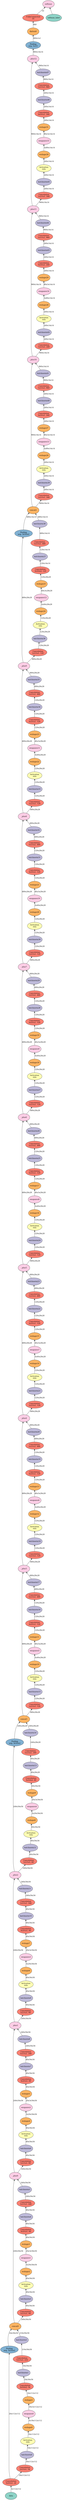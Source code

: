 digraph plot {
	data [label=data fillcolor="#8dd3c7" fixedsize="fasl==false" height=0.8034 shape=oval style=filled width=1.3]
	convolution0 [label="Convolution\n3x3/1x1, 24" fillcolor="#fb8072" fixedsize="fasl==false" height=0.8034 shape=oval style=filled width=1.3]
	pooling0 [label="Pooling\navg, 3x3/2x2" fillcolor="#80b1d3" fixedsize="fasl==false" height=0.8034 shape=oval style=filled width=1.3]
	convolution1 [label="Convolution\n1x1/1x1, 54" fillcolor="#fb8072" fixedsize="fasl==false" height=0.8034 shape=oval style=filled width=1.3]
	batchnorm0 [label=batchnorm0 fillcolor="#bebada" fixedsize="fasl==false" height=0.8034 shape=oval style=filled width=1.3]
	activation0 [label="Activation\nrelu" fillcolor="#ffffb3" fixedsize="fasl==false" height=0.8034 shape=oval style=filled width=1.3]
	reshape0 [label=reshape0 fillcolor="#fdb462" fixedsize="fasl==false" height=0.8034 shape=oval style=filled width=1.3]
	swapaxes0 [label=swapaxes0 fillcolor="#fccde5" fixedsize="fasl==false" height=0.8034 shape=oval style=filled width=1.3]
	reshape1 [label=reshape1 fillcolor="#fdb462" fixedsize="fasl==false" height=0.8034 shape=oval style=filled width=1.3]
	convolution2 [label="Convolution\n3x3/2x2, 54" fillcolor="#fb8072" fixedsize="fasl==false" height=0.8034 shape=oval style=filled width=1.3]
	batchnorm1 [label=batchnorm1 fillcolor="#bebada" fixedsize="fasl==false" height=0.8034 shape=oval style=filled width=1.3]
	convolution3 [label="Convolution\n1x1/1x1, 216" fillcolor="#fb8072" fixedsize="fasl==false" height=0.8034 shape=oval style=filled width=1.3]
	batchnorm2 [label=batchnorm2 fillcolor="#bebada" fixedsize="fasl==false" height=0.8034 shape=oval style=filled width=1.3]
	concat0 [label=concat0 fillcolor="#fdb462" fixedsize="fasl==false" height=0.8034 shape=oval style=filled width=1.3]
	convolution4 [label="Convolution\n1x1/1x1, 60" fillcolor="#fb8072" fixedsize="fasl==false" height=0.8034 shape=oval style=filled width=1.3]
	batchnorm3 [label=batchnorm3 fillcolor="#bebada" fixedsize="fasl==false" height=0.8034 shape=oval style=filled width=1.3]
	activation1 [label="Activation\nrelu" fillcolor="#ffffb3" fixedsize="fasl==false" height=0.8034 shape=oval style=filled width=1.3]
	reshape2 [label=reshape2 fillcolor="#fdb462" fixedsize="fasl==false" height=0.8034 shape=oval style=filled width=1.3]
	swapaxes1 [label=swapaxes1 fillcolor="#fccde5" fixedsize="fasl==false" height=0.8034 shape=oval style=filled width=1.3]
	reshape3 [label=reshape3 fillcolor="#fdb462" fixedsize="fasl==false" height=0.8034 shape=oval style=filled width=1.3]
	convolution5 [label="Convolution\n3x3/1x1, 60" fillcolor="#fb8072" fixedsize="fasl==false" height=0.8034 shape=oval style=filled width=1.3]
	batchnorm4 [label=batchnorm4 fillcolor="#bebada" fixedsize="fasl==false" height=0.8034 shape=oval style=filled width=1.3]
	convolution6 [label="Convolution\n1x1/1x1, 240" fillcolor="#fb8072" fixedsize="fasl==false" height=0.8034 shape=oval style=filled width=1.3]
	batchnorm5 [label=batchnorm5 fillcolor="#bebada" fixedsize="fasl==false" height=0.8034 shape=oval style=filled width=1.3]
	_plus0 [label=_plus0 fillcolor="#fccde5" fixedsize="fasl==false" height=0.8034 shape=oval style=filled width=1.3]
	convolution7 [label="Convolution\n1x1/1x1, 60" fillcolor="#fb8072" fixedsize="fasl==false" height=0.8034 shape=oval style=filled width=1.3]
	batchnorm6 [label=batchnorm6 fillcolor="#bebada" fixedsize="fasl==false" height=0.8034 shape=oval style=filled width=1.3]
	activation2 [label="Activation\nrelu" fillcolor="#ffffb3" fixedsize="fasl==false" height=0.8034 shape=oval style=filled width=1.3]
	reshape4 [label=reshape4 fillcolor="#fdb462" fixedsize="fasl==false" height=0.8034 shape=oval style=filled width=1.3]
	swapaxes2 [label=swapaxes2 fillcolor="#fccde5" fixedsize="fasl==false" height=0.8034 shape=oval style=filled width=1.3]
	reshape5 [label=reshape5 fillcolor="#fdb462" fixedsize="fasl==false" height=0.8034 shape=oval style=filled width=1.3]
	convolution8 [label="Convolution\n3x3/1x1, 60" fillcolor="#fb8072" fixedsize="fasl==false" height=0.8034 shape=oval style=filled width=1.3]
	batchnorm7 [label=batchnorm7 fillcolor="#bebada" fixedsize="fasl==false" height=0.8034 shape=oval style=filled width=1.3]
	convolution9 [label="Convolution\n1x1/1x1, 240" fillcolor="#fb8072" fixedsize="fasl==false" height=0.8034 shape=oval style=filled width=1.3]
	batchnorm8 [label=batchnorm8 fillcolor="#bebada" fixedsize="fasl==false" height=0.8034 shape=oval style=filled width=1.3]
	_plus1 [label=_plus1 fillcolor="#fccde5" fixedsize="fasl==false" height=0.8034 shape=oval style=filled width=1.3]
	convolution10 [label="Convolution\n1x1/1x1, 60" fillcolor="#fb8072" fixedsize="fasl==false" height=0.8034 shape=oval style=filled width=1.3]
	batchnorm9 [label=batchnorm9 fillcolor="#bebada" fixedsize="fasl==false" height=0.8034 shape=oval style=filled width=1.3]
	activation3 [label="Activation\nrelu" fillcolor="#ffffb3" fixedsize="fasl==false" height=0.8034 shape=oval style=filled width=1.3]
	reshape6 [label=reshape6 fillcolor="#fdb462" fixedsize="fasl==false" height=0.8034 shape=oval style=filled width=1.3]
	swapaxes3 [label=swapaxes3 fillcolor="#fccde5" fixedsize="fasl==false" height=0.8034 shape=oval style=filled width=1.3]
	reshape7 [label=reshape7 fillcolor="#fdb462" fixedsize="fasl==false" height=0.8034 shape=oval style=filled width=1.3]
	convolution11 [label="Convolution\n3x3/1x1, 60" fillcolor="#fb8072" fixedsize="fasl==false" height=0.8034 shape=oval style=filled width=1.3]
	batchnorm10 [label=batchnorm10 fillcolor="#bebada" fixedsize="fasl==false" height=0.8034 shape=oval style=filled width=1.3]
	convolution12 [label="Convolution\n1x1/1x1, 240" fillcolor="#fb8072" fixedsize="fasl==false" height=0.8034 shape=oval style=filled width=1.3]
	batchnorm11 [label=batchnorm11 fillcolor="#bebada" fixedsize="fasl==false" height=0.8034 shape=oval style=filled width=1.3]
	_plus2 [label=_plus2 fillcolor="#fccde5" fixedsize="fasl==false" height=0.8034 shape=oval style=filled width=1.3]
	pooling1 [label="Pooling\navg, 3x3/2x2" fillcolor="#80b1d3" fixedsize="fasl==false" height=0.8034 shape=oval style=filled width=1.3]
	convolution13 [label="Convolution\n1x1/1x1, 60" fillcolor="#fb8072" fixedsize="fasl==false" height=0.8034 shape=oval style=filled width=1.3]
	batchnorm12 [label=batchnorm12 fillcolor="#bebada" fixedsize="fasl==false" height=0.8034 shape=oval style=filled width=1.3]
	activation4 [label="Activation\nrelu" fillcolor="#ffffb3" fixedsize="fasl==false" height=0.8034 shape=oval style=filled width=1.3]
	reshape8 [label=reshape8 fillcolor="#fdb462" fixedsize="fasl==false" height=0.8034 shape=oval style=filled width=1.3]
	swapaxes4 [label=swapaxes4 fillcolor="#fccde5" fixedsize="fasl==false" height=0.8034 shape=oval style=filled width=1.3]
	reshape9 [label=reshape9 fillcolor="#fdb462" fixedsize="fasl==false" height=0.8034 shape=oval style=filled width=1.3]
	convolution14 [label="Convolution\n3x3/2x2, 60" fillcolor="#fb8072" fixedsize="fasl==false" height=0.8034 shape=oval style=filled width=1.3]
	batchnorm13 [label=batchnorm13 fillcolor="#bebada" fixedsize="fasl==false" height=0.8034 shape=oval style=filled width=1.3]
	convolution15 [label="Convolution\n1x1/1x1, 240" fillcolor="#fb8072" fixedsize="fasl==false" height=0.8034 shape=oval style=filled width=1.3]
	batchnorm14 [label=batchnorm14 fillcolor="#bebada" fixedsize="fasl==false" height=0.8034 shape=oval style=filled width=1.3]
	concat1 [label=concat1 fillcolor="#fdb462" fixedsize="fasl==false" height=0.8034 shape=oval style=filled width=1.3]
	convolution16 [label="Convolution\n1x1/1x1, 120" fillcolor="#fb8072" fixedsize="fasl==false" height=0.8034 shape=oval style=filled width=1.3]
	batchnorm15 [label=batchnorm15 fillcolor="#bebada" fixedsize="fasl==false" height=0.8034 shape=oval style=filled width=1.3]
	activation5 [label="Activation\nrelu" fillcolor="#ffffb3" fixedsize="fasl==false" height=0.8034 shape=oval style=filled width=1.3]
	reshape10 [label=reshape10 fillcolor="#fdb462" fixedsize="fasl==false" height=0.8034 shape=oval style=filled width=1.3]
	swapaxes5 [label=swapaxes5 fillcolor="#fccde5" fixedsize="fasl==false" height=0.8034 shape=oval style=filled width=1.3]
	reshape11 [label=reshape11 fillcolor="#fdb462" fixedsize="fasl==false" height=0.8034 shape=oval style=filled width=1.3]
	convolution17 [label="Convolution\n3x3/1x1, 120" fillcolor="#fb8072" fixedsize="fasl==false" height=0.8034 shape=oval style=filled width=1.3]
	batchnorm16 [label=batchnorm16 fillcolor="#bebada" fixedsize="fasl==false" height=0.8034 shape=oval style=filled width=1.3]
	convolution18 [label="Convolution\n1x1/1x1, 480" fillcolor="#fb8072" fixedsize="fasl==false" height=0.8034 shape=oval style=filled width=1.3]
	batchnorm17 [label=batchnorm17 fillcolor="#bebada" fixedsize="fasl==false" height=0.8034 shape=oval style=filled width=1.3]
	_plus3 [label=_plus3 fillcolor="#fccde5" fixedsize="fasl==false" height=0.8034 shape=oval style=filled width=1.3]
	convolution19 [label="Convolution\n1x1/1x1, 120" fillcolor="#fb8072" fixedsize="fasl==false" height=0.8034 shape=oval style=filled width=1.3]
	batchnorm18 [label=batchnorm18 fillcolor="#bebada" fixedsize="fasl==false" height=0.8034 shape=oval style=filled width=1.3]
	activation6 [label="Activation\nrelu" fillcolor="#ffffb3" fixedsize="fasl==false" height=0.8034 shape=oval style=filled width=1.3]
	reshape12 [label=reshape12 fillcolor="#fdb462" fixedsize="fasl==false" height=0.8034 shape=oval style=filled width=1.3]
	swapaxes6 [label=swapaxes6 fillcolor="#fccde5" fixedsize="fasl==false" height=0.8034 shape=oval style=filled width=1.3]
	reshape13 [label=reshape13 fillcolor="#fdb462" fixedsize="fasl==false" height=0.8034 shape=oval style=filled width=1.3]
	convolution20 [label="Convolution\n3x3/1x1, 120" fillcolor="#fb8072" fixedsize="fasl==false" height=0.8034 shape=oval style=filled width=1.3]
	batchnorm19 [label=batchnorm19 fillcolor="#bebada" fixedsize="fasl==false" height=0.8034 shape=oval style=filled width=1.3]
	convolution21 [label="Convolution\n1x1/1x1, 480" fillcolor="#fb8072" fixedsize="fasl==false" height=0.8034 shape=oval style=filled width=1.3]
	batchnorm20 [label=batchnorm20 fillcolor="#bebada" fixedsize="fasl==false" height=0.8034 shape=oval style=filled width=1.3]
	_plus4 [label=_plus4 fillcolor="#fccde5" fixedsize="fasl==false" height=0.8034 shape=oval style=filled width=1.3]
	convolution22 [label="Convolution\n1x1/1x1, 120" fillcolor="#fb8072" fixedsize="fasl==false" height=0.8034 shape=oval style=filled width=1.3]
	batchnorm21 [label=batchnorm21 fillcolor="#bebada" fixedsize="fasl==false" height=0.8034 shape=oval style=filled width=1.3]
	activation7 [label="Activation\nrelu" fillcolor="#ffffb3" fixedsize="fasl==false" height=0.8034 shape=oval style=filled width=1.3]
	reshape14 [label=reshape14 fillcolor="#fdb462" fixedsize="fasl==false" height=0.8034 shape=oval style=filled width=1.3]
	swapaxes7 [label=swapaxes7 fillcolor="#fccde5" fixedsize="fasl==false" height=0.8034 shape=oval style=filled width=1.3]
	reshape15 [label=reshape15 fillcolor="#fdb462" fixedsize="fasl==false" height=0.8034 shape=oval style=filled width=1.3]
	convolution23 [label="Convolution\n3x3/1x1, 120" fillcolor="#fb8072" fixedsize="fasl==false" height=0.8034 shape=oval style=filled width=1.3]
	batchnorm22 [label=batchnorm22 fillcolor="#bebada" fixedsize="fasl==false" height=0.8034 shape=oval style=filled width=1.3]
	convolution24 [label="Convolution\n1x1/1x1, 480" fillcolor="#fb8072" fixedsize="fasl==false" height=0.8034 shape=oval style=filled width=1.3]
	batchnorm23 [label=batchnorm23 fillcolor="#bebada" fixedsize="fasl==false" height=0.8034 shape=oval style=filled width=1.3]
	_plus5 [label=_plus5 fillcolor="#fccde5" fixedsize="fasl==false" height=0.8034 shape=oval style=filled width=1.3]
	convolution25 [label="Convolution\n1x1/1x1, 120" fillcolor="#fb8072" fixedsize="fasl==false" height=0.8034 shape=oval style=filled width=1.3]
	batchnorm24 [label=batchnorm24 fillcolor="#bebada" fixedsize="fasl==false" height=0.8034 shape=oval style=filled width=1.3]
	activation8 [label="Activation\nrelu" fillcolor="#ffffb3" fixedsize="fasl==false" height=0.8034 shape=oval style=filled width=1.3]
	reshape16 [label=reshape16 fillcolor="#fdb462" fixedsize="fasl==false" height=0.8034 shape=oval style=filled width=1.3]
	swapaxes8 [label=swapaxes8 fillcolor="#fccde5" fixedsize="fasl==false" height=0.8034 shape=oval style=filled width=1.3]
	reshape17 [label=reshape17 fillcolor="#fdb462" fixedsize="fasl==false" height=0.8034 shape=oval style=filled width=1.3]
	convolution26 [label="Convolution\n3x3/1x1, 120" fillcolor="#fb8072" fixedsize="fasl==false" height=0.8034 shape=oval style=filled width=1.3]
	batchnorm25 [label=batchnorm25 fillcolor="#bebada" fixedsize="fasl==false" height=0.8034 shape=oval style=filled width=1.3]
	convolution27 [label="Convolution\n1x1/1x1, 480" fillcolor="#fb8072" fixedsize="fasl==false" height=0.8034 shape=oval style=filled width=1.3]
	batchnorm26 [label=batchnorm26 fillcolor="#bebada" fixedsize="fasl==false" height=0.8034 shape=oval style=filled width=1.3]
	_plus6 [label=_plus6 fillcolor="#fccde5" fixedsize="fasl==false" height=0.8034 shape=oval style=filled width=1.3]
	convolution28 [label="Convolution\n1x1/1x1, 120" fillcolor="#fb8072" fixedsize="fasl==false" height=0.8034 shape=oval style=filled width=1.3]
	batchnorm27 [label=batchnorm27 fillcolor="#bebada" fixedsize="fasl==false" height=0.8034 shape=oval style=filled width=1.3]
	activation9 [label="Activation\nrelu" fillcolor="#ffffb3" fixedsize="fasl==false" height=0.8034 shape=oval style=filled width=1.3]
	reshape18 [label=reshape18 fillcolor="#fdb462" fixedsize="fasl==false" height=0.8034 shape=oval style=filled width=1.3]
	swapaxes9 [label=swapaxes9 fillcolor="#fccde5" fixedsize="fasl==false" height=0.8034 shape=oval style=filled width=1.3]
	reshape19 [label=reshape19 fillcolor="#fdb462" fixedsize="fasl==false" height=0.8034 shape=oval style=filled width=1.3]
	convolution29 [label="Convolution\n3x3/1x1, 120" fillcolor="#fb8072" fixedsize="fasl==false" height=0.8034 shape=oval style=filled width=1.3]
	batchnorm28 [label=batchnorm28 fillcolor="#bebada" fixedsize="fasl==false" height=0.8034 shape=oval style=filled width=1.3]
	convolution30 [label="Convolution\n1x1/1x1, 480" fillcolor="#fb8072" fixedsize="fasl==false" height=0.8034 shape=oval style=filled width=1.3]
	batchnorm29 [label=batchnorm29 fillcolor="#bebada" fixedsize="fasl==false" height=0.8034 shape=oval style=filled width=1.3]
	_plus7 [label=_plus7 fillcolor="#fccde5" fixedsize="fasl==false" height=0.8034 shape=oval style=filled width=1.3]
	convolution31 [label="Convolution\n1x1/1x1, 120" fillcolor="#fb8072" fixedsize="fasl==false" height=0.8034 shape=oval style=filled width=1.3]
	batchnorm30 [label=batchnorm30 fillcolor="#bebada" fixedsize="fasl==false" height=0.8034 shape=oval style=filled width=1.3]
	activation10 [label="Activation\nrelu" fillcolor="#ffffb3" fixedsize="fasl==false" height=0.8034 shape=oval style=filled width=1.3]
	reshape20 [label=reshape20 fillcolor="#fdb462" fixedsize="fasl==false" height=0.8034 shape=oval style=filled width=1.3]
	swapaxes10 [label=swapaxes10 fillcolor="#fccde5" fixedsize="fasl==false" height=0.8034 shape=oval style=filled width=1.3]
	reshape21 [label=reshape21 fillcolor="#fdb462" fixedsize="fasl==false" height=0.8034 shape=oval style=filled width=1.3]
	convolution32 [label="Convolution\n3x3/1x1, 120" fillcolor="#fb8072" fixedsize="fasl==false" height=0.8034 shape=oval style=filled width=1.3]
	batchnorm31 [label=batchnorm31 fillcolor="#bebada" fixedsize="fasl==false" height=0.8034 shape=oval style=filled width=1.3]
	convolution33 [label="Convolution\n1x1/1x1, 480" fillcolor="#fb8072" fixedsize="fasl==false" height=0.8034 shape=oval style=filled width=1.3]
	batchnorm32 [label=batchnorm32 fillcolor="#bebada" fixedsize="fasl==false" height=0.8034 shape=oval style=filled width=1.3]
	_plus8 [label=_plus8 fillcolor="#fccde5" fixedsize="fasl==false" height=0.8034 shape=oval style=filled width=1.3]
	convolution34 [label="Convolution\n1x1/1x1, 120" fillcolor="#fb8072" fixedsize="fasl==false" height=0.8034 shape=oval style=filled width=1.3]
	batchnorm33 [label=batchnorm33 fillcolor="#bebada" fixedsize="fasl==false" height=0.8034 shape=oval style=filled width=1.3]
	activation11 [label="Activation\nrelu" fillcolor="#ffffb3" fixedsize="fasl==false" height=0.8034 shape=oval style=filled width=1.3]
	reshape22 [label=reshape22 fillcolor="#fdb462" fixedsize="fasl==false" height=0.8034 shape=oval style=filled width=1.3]
	swapaxes11 [label=swapaxes11 fillcolor="#fccde5" fixedsize="fasl==false" height=0.8034 shape=oval style=filled width=1.3]
	reshape23 [label=reshape23 fillcolor="#fdb462" fixedsize="fasl==false" height=0.8034 shape=oval style=filled width=1.3]
	convolution35 [label="Convolution\n3x3/1x1, 120" fillcolor="#fb8072" fixedsize="fasl==false" height=0.8034 shape=oval style=filled width=1.3]
	batchnorm34 [label=batchnorm34 fillcolor="#bebada" fixedsize="fasl==false" height=0.8034 shape=oval style=filled width=1.3]
	convolution36 [label="Convolution\n1x1/1x1, 480" fillcolor="#fb8072" fixedsize="fasl==false" height=0.8034 shape=oval style=filled width=1.3]
	batchnorm35 [label=batchnorm35 fillcolor="#bebada" fixedsize="fasl==false" height=0.8034 shape=oval style=filled width=1.3]
	_plus9 [label=_plus9 fillcolor="#fccde5" fixedsize="fasl==false" height=0.8034 shape=oval style=filled width=1.3]
	pooling2 [label="Pooling\navg, 3x3/2x2" fillcolor="#80b1d3" fixedsize="fasl==false" height=0.8034 shape=oval style=filled width=1.3]
	convolution37 [label="Convolution\n1x1/1x1, 120" fillcolor="#fb8072" fixedsize="fasl==false" height=0.8034 shape=oval style=filled width=1.3]
	batchnorm36 [label=batchnorm36 fillcolor="#bebada" fixedsize="fasl==false" height=0.8034 shape=oval style=filled width=1.3]
	activation12 [label="Activation\nrelu" fillcolor="#ffffb3" fixedsize="fasl==false" height=0.8034 shape=oval style=filled width=1.3]
	reshape24 [label=reshape24 fillcolor="#fdb462" fixedsize="fasl==false" height=0.8034 shape=oval style=filled width=1.3]
	swapaxes12 [label=swapaxes12 fillcolor="#fccde5" fixedsize="fasl==false" height=0.8034 shape=oval style=filled width=1.3]
	reshape25 [label=reshape25 fillcolor="#fdb462" fixedsize="fasl==false" height=0.8034 shape=oval style=filled width=1.3]
	convolution38 [label="Convolution\n3x3/2x2, 120" fillcolor="#fb8072" fixedsize="fasl==false" height=0.8034 shape=oval style=filled width=1.3]
	batchnorm37 [label=batchnorm37 fillcolor="#bebada" fixedsize="fasl==false" height=0.8034 shape=oval style=filled width=1.3]
	convolution39 [label="Convolution\n1x1/1x1, 480" fillcolor="#fb8072" fixedsize="fasl==false" height=0.8034 shape=oval style=filled width=1.3]
	batchnorm38 [label=batchnorm38 fillcolor="#bebada" fixedsize="fasl==false" height=0.8034 shape=oval style=filled width=1.3]
	concat2 [label=concat2 fillcolor="#fdb462" fixedsize="fasl==false" height=0.8034 shape=oval style=filled width=1.3]
	convolution40 [label="Convolution\n1x1/1x1, 240" fillcolor="#fb8072" fixedsize="fasl==false" height=0.8034 shape=oval style=filled width=1.3]
	batchnorm39 [label=batchnorm39 fillcolor="#bebada" fixedsize="fasl==false" height=0.8034 shape=oval style=filled width=1.3]
	activation13 [label="Activation\nrelu" fillcolor="#ffffb3" fixedsize="fasl==false" height=0.8034 shape=oval style=filled width=1.3]
	reshape26 [label=reshape26 fillcolor="#fdb462" fixedsize="fasl==false" height=0.8034 shape=oval style=filled width=1.3]
	swapaxes13 [label=swapaxes13 fillcolor="#fccde5" fixedsize="fasl==false" height=0.8034 shape=oval style=filled width=1.3]
	reshape27 [label=reshape27 fillcolor="#fdb462" fixedsize="fasl==false" height=0.8034 shape=oval style=filled width=1.3]
	convolution41 [label="Convolution\n3x3/1x1, 240" fillcolor="#fb8072" fixedsize="fasl==false" height=0.8034 shape=oval style=filled width=1.3]
	batchnorm40 [label=batchnorm40 fillcolor="#bebada" fixedsize="fasl==false" height=0.8034 shape=oval style=filled width=1.3]
	convolution42 [label="Convolution\n1x1/1x1, 960" fillcolor="#fb8072" fixedsize="fasl==false" height=0.8034 shape=oval style=filled width=1.3]
	batchnorm41 [label=batchnorm41 fillcolor="#bebada" fixedsize="fasl==false" height=0.8034 shape=oval style=filled width=1.3]
	_plus10 [label=_plus10 fillcolor="#fccde5" fixedsize="fasl==false" height=0.8034 shape=oval style=filled width=1.3]
	convolution43 [label="Convolution\n1x1/1x1, 240" fillcolor="#fb8072" fixedsize="fasl==false" height=0.8034 shape=oval style=filled width=1.3]
	batchnorm42 [label=batchnorm42 fillcolor="#bebada" fixedsize="fasl==false" height=0.8034 shape=oval style=filled width=1.3]
	activation14 [label="Activation\nrelu" fillcolor="#ffffb3" fixedsize="fasl==false" height=0.8034 shape=oval style=filled width=1.3]
	reshape28 [label=reshape28 fillcolor="#fdb462" fixedsize="fasl==false" height=0.8034 shape=oval style=filled width=1.3]
	swapaxes14 [label=swapaxes14 fillcolor="#fccde5" fixedsize="fasl==false" height=0.8034 shape=oval style=filled width=1.3]
	reshape29 [label=reshape29 fillcolor="#fdb462" fixedsize="fasl==false" height=0.8034 shape=oval style=filled width=1.3]
	convolution44 [label="Convolution\n3x3/1x1, 240" fillcolor="#fb8072" fixedsize="fasl==false" height=0.8034 shape=oval style=filled width=1.3]
	batchnorm43 [label=batchnorm43 fillcolor="#bebada" fixedsize="fasl==false" height=0.8034 shape=oval style=filled width=1.3]
	convolution45 [label="Convolution\n1x1/1x1, 960" fillcolor="#fb8072" fixedsize="fasl==false" height=0.8034 shape=oval style=filled width=1.3]
	batchnorm44 [label=batchnorm44 fillcolor="#bebada" fixedsize="fasl==false" height=0.8034 shape=oval style=filled width=1.3]
	_plus11 [label=_plus11 fillcolor="#fccde5" fixedsize="fasl==false" height=0.8034 shape=oval style=filled width=1.3]
	convolution46 [label="Convolution\n1x1/1x1, 240" fillcolor="#fb8072" fixedsize="fasl==false" height=0.8034 shape=oval style=filled width=1.3]
	batchnorm45 [label=batchnorm45 fillcolor="#bebada" fixedsize="fasl==false" height=0.8034 shape=oval style=filled width=1.3]
	activation15 [label="Activation\nrelu" fillcolor="#ffffb3" fixedsize="fasl==false" height=0.8034 shape=oval style=filled width=1.3]
	reshape30 [label=reshape30 fillcolor="#fdb462" fixedsize="fasl==false" height=0.8034 shape=oval style=filled width=1.3]
	swapaxes15 [label=swapaxes15 fillcolor="#fccde5" fixedsize="fasl==false" height=0.8034 shape=oval style=filled width=1.3]
	reshape31 [label=reshape31 fillcolor="#fdb462" fixedsize="fasl==false" height=0.8034 shape=oval style=filled width=1.3]
	convolution47 [label="Convolution\n3x3/1x1, 240" fillcolor="#fb8072" fixedsize="fasl==false" height=0.8034 shape=oval style=filled width=1.3]
	batchnorm46 [label=batchnorm46 fillcolor="#bebada" fixedsize="fasl==false" height=0.8034 shape=oval style=filled width=1.3]
	convolution48 [label="Convolution\n1x1/1x1, 960" fillcolor="#fb8072" fixedsize="fasl==false" height=0.8034 shape=oval style=filled width=1.3]
	batchnorm47 [label=batchnorm47 fillcolor="#bebada" fixedsize="fasl==false" height=0.8034 shape=oval style=filled width=1.3]
	_plus12 [label=_plus12 fillcolor="#fccde5" fixedsize="fasl==false" height=0.8034 shape=oval style=filled width=1.3]
	pooling3 [label="Pooling\navg, 1x1/1" fillcolor="#80b1d3" fixedsize="fasl==false" height=0.8034 shape=oval style=filled width=1.3]
	flatten0 [label=flatten0 fillcolor="#fdb462" fixedsize="fasl==false" height=0.8034 shape=oval style=filled width=1.3]
	fullyconnected0 [label="FullyConnected\n10" fillcolor="#fb8072" fixedsize="fasl==false" height=0.8034 shape=oval style=filled width=1.3]
	softmax_label [label=softmax_label fillcolor="#8dd3c7" fixedsize="fasl==false" height=0.8034 shape=oval style=filled width=1.3]
	softmax [label=softmax fillcolor="#fccde5" fixedsize="fasl==false" height=0.8034 shape=oval style=filled width=1.3]
	convolution0 -> data [label="3x112x112" arrowtail=open dir=back]
	pooling0 -> convolution0 [label="24x112x112" arrowtail=open dir=back]
	convolution1 -> convolution0 [label="24x112x112" arrowtail=open dir=back]
	batchnorm0 -> convolution1 [label="54x112x112" arrowtail=open dir=back]
	activation0 -> batchnorm0 [label="54x112x112" arrowtail=open dir=back]
	reshape0 -> activation0 [label="54x112x112" arrowtail=open dir=back]
	swapaxes0 -> reshape0 [label="3x18x112x112" arrowtail=open dir=back]
	reshape1 -> swapaxes0 [label="18x3x112x112" arrowtail=open dir=back]
	convolution2 -> reshape1 [label="54x112x112" arrowtail=open dir=back]
	batchnorm1 -> convolution2 [label="54x56x56" arrowtail=open dir=back]
	convolution3 -> batchnorm1 [label="54x56x56" arrowtail=open dir=back]
	batchnorm2 -> convolution3 [label="216x56x56" arrowtail=open dir=back]
	concat0 -> pooling0 [label="24x56x56" arrowtail=open dir=back]
	concat0 -> batchnorm2 [label="216x56x56" arrowtail=open dir=back]
	convolution4 -> concat0 [label="240x56x56" arrowtail=open dir=back]
	batchnorm3 -> convolution4 [label="60x56x56" arrowtail=open dir=back]
	activation1 -> batchnorm3 [label="60x56x56" arrowtail=open dir=back]
	reshape2 -> activation1 [label="60x56x56" arrowtail=open dir=back]
	swapaxes1 -> reshape2 [label="3x20x56x56" arrowtail=open dir=back]
	reshape3 -> swapaxes1 [label="20x3x56x56" arrowtail=open dir=back]
	convolution5 -> reshape3 [label="60x56x56" arrowtail=open dir=back]
	batchnorm4 -> convolution5 [label="60x56x56" arrowtail=open dir=back]
	convolution6 -> batchnorm4 [label="60x56x56" arrowtail=open dir=back]
	batchnorm5 -> convolution6 [label="240x56x56" arrowtail=open dir=back]
	_plus0 -> concat0 [label="240x56x56" arrowtail=open dir=back]
	_plus0 -> batchnorm5 [label="240x56x56" arrowtail=open dir=back]
	convolution7 -> _plus0 [label="240x56x56" arrowtail=open dir=back]
	batchnorm6 -> convolution7 [label="60x56x56" arrowtail=open dir=back]
	activation2 -> batchnorm6 [label="60x56x56" arrowtail=open dir=back]
	reshape4 -> activation2 [label="60x56x56" arrowtail=open dir=back]
	swapaxes2 -> reshape4 [label="3x20x56x56" arrowtail=open dir=back]
	reshape5 -> swapaxes2 [label="20x3x56x56" arrowtail=open dir=back]
	convolution8 -> reshape5 [label="60x56x56" arrowtail=open dir=back]
	batchnorm7 -> convolution8 [label="60x56x56" arrowtail=open dir=back]
	convolution9 -> batchnorm7 [label="60x56x56" arrowtail=open dir=back]
	batchnorm8 -> convolution9 [label="240x56x56" arrowtail=open dir=back]
	_plus1 -> _plus0 [label="240x56x56" arrowtail=open dir=back]
	_plus1 -> batchnorm8 [label="240x56x56" arrowtail=open dir=back]
	convolution10 -> _plus1 [label="240x56x56" arrowtail=open dir=back]
	batchnorm9 -> convolution10 [label="60x56x56" arrowtail=open dir=back]
	activation3 -> batchnorm9 [label="60x56x56" arrowtail=open dir=back]
	reshape6 -> activation3 [label="60x56x56" arrowtail=open dir=back]
	swapaxes3 -> reshape6 [label="3x20x56x56" arrowtail=open dir=back]
	reshape7 -> swapaxes3 [label="20x3x56x56" arrowtail=open dir=back]
	convolution11 -> reshape7 [label="60x56x56" arrowtail=open dir=back]
	batchnorm10 -> convolution11 [label="60x56x56" arrowtail=open dir=back]
	convolution12 -> batchnorm10 [label="60x56x56" arrowtail=open dir=back]
	batchnorm11 -> convolution12 [label="240x56x56" arrowtail=open dir=back]
	_plus2 -> _plus1 [label="240x56x56" arrowtail=open dir=back]
	_plus2 -> batchnorm11 [label="240x56x56" arrowtail=open dir=back]
	pooling1 -> _plus2 [label="240x56x56" arrowtail=open dir=back]
	convolution13 -> _plus2 [label="240x56x56" arrowtail=open dir=back]
	batchnorm12 -> convolution13 [label="60x56x56" arrowtail=open dir=back]
	activation4 -> batchnorm12 [label="60x56x56" arrowtail=open dir=back]
	reshape8 -> activation4 [label="60x56x56" arrowtail=open dir=back]
	swapaxes4 -> reshape8 [label="3x20x56x56" arrowtail=open dir=back]
	reshape9 -> swapaxes4 [label="20x3x56x56" arrowtail=open dir=back]
	convolution14 -> reshape9 [label="60x56x56" arrowtail=open dir=back]
	batchnorm13 -> convolution14 [label="60x28x28" arrowtail=open dir=back]
	convolution15 -> batchnorm13 [label="60x28x28" arrowtail=open dir=back]
	batchnorm14 -> convolution15 [label="240x28x28" arrowtail=open dir=back]
	concat1 -> pooling1 [label="240x28x28" arrowtail=open dir=back]
	concat1 -> batchnorm14 [label="240x28x28" arrowtail=open dir=back]
	convolution16 -> concat1 [label="480x28x28" arrowtail=open dir=back]
	batchnorm15 -> convolution16 [label="120x28x28" arrowtail=open dir=back]
	activation5 -> batchnorm15 [label="120x28x28" arrowtail=open dir=back]
	reshape10 -> activation5 [label="120x28x28" arrowtail=open dir=back]
	swapaxes5 -> reshape10 [label="3x40x28x28" arrowtail=open dir=back]
	reshape11 -> swapaxes5 [label="40x3x28x28" arrowtail=open dir=back]
	convolution17 -> reshape11 [label="120x28x28" arrowtail=open dir=back]
	batchnorm16 -> convolution17 [label="120x28x28" arrowtail=open dir=back]
	convolution18 -> batchnorm16 [label="120x28x28" arrowtail=open dir=back]
	batchnorm17 -> convolution18 [label="480x28x28" arrowtail=open dir=back]
	_plus3 -> concat1 [label="480x28x28" arrowtail=open dir=back]
	_plus3 -> batchnorm17 [label="480x28x28" arrowtail=open dir=back]
	convolution19 -> _plus3 [label="480x28x28" arrowtail=open dir=back]
	batchnorm18 -> convolution19 [label="120x28x28" arrowtail=open dir=back]
	activation6 -> batchnorm18 [label="120x28x28" arrowtail=open dir=back]
	reshape12 -> activation6 [label="120x28x28" arrowtail=open dir=back]
	swapaxes6 -> reshape12 [label="3x40x28x28" arrowtail=open dir=back]
	reshape13 -> swapaxes6 [label="40x3x28x28" arrowtail=open dir=back]
	convolution20 -> reshape13 [label="120x28x28" arrowtail=open dir=back]
	batchnorm19 -> convolution20 [label="120x28x28" arrowtail=open dir=back]
	convolution21 -> batchnorm19 [label="120x28x28" arrowtail=open dir=back]
	batchnorm20 -> convolution21 [label="480x28x28" arrowtail=open dir=back]
	_plus4 -> _plus3 [label="480x28x28" arrowtail=open dir=back]
	_plus4 -> batchnorm20 [label="480x28x28" arrowtail=open dir=back]
	convolution22 -> _plus4 [label="480x28x28" arrowtail=open dir=back]
	batchnorm21 -> convolution22 [label="120x28x28" arrowtail=open dir=back]
	activation7 -> batchnorm21 [label="120x28x28" arrowtail=open dir=back]
	reshape14 -> activation7 [label="120x28x28" arrowtail=open dir=back]
	swapaxes7 -> reshape14 [label="3x40x28x28" arrowtail=open dir=back]
	reshape15 -> swapaxes7 [label="40x3x28x28" arrowtail=open dir=back]
	convolution23 -> reshape15 [label="120x28x28" arrowtail=open dir=back]
	batchnorm22 -> convolution23 [label="120x28x28" arrowtail=open dir=back]
	convolution24 -> batchnorm22 [label="120x28x28" arrowtail=open dir=back]
	batchnorm23 -> convolution24 [label="480x28x28" arrowtail=open dir=back]
	_plus5 -> _plus4 [label="480x28x28" arrowtail=open dir=back]
	_plus5 -> batchnorm23 [label="480x28x28" arrowtail=open dir=back]
	convolution25 -> _plus5 [label="480x28x28" arrowtail=open dir=back]
	batchnorm24 -> convolution25 [label="120x28x28" arrowtail=open dir=back]
	activation8 -> batchnorm24 [label="120x28x28" arrowtail=open dir=back]
	reshape16 -> activation8 [label="120x28x28" arrowtail=open dir=back]
	swapaxes8 -> reshape16 [label="3x40x28x28" arrowtail=open dir=back]
	reshape17 -> swapaxes8 [label="40x3x28x28" arrowtail=open dir=back]
	convolution26 -> reshape17 [label="120x28x28" arrowtail=open dir=back]
	batchnorm25 -> convolution26 [label="120x28x28" arrowtail=open dir=back]
	convolution27 -> batchnorm25 [label="120x28x28" arrowtail=open dir=back]
	batchnorm26 -> convolution27 [label="480x28x28" arrowtail=open dir=back]
	_plus6 -> _plus5 [label="480x28x28" arrowtail=open dir=back]
	_plus6 -> batchnorm26 [label="480x28x28" arrowtail=open dir=back]
	convolution28 -> _plus6 [label="480x28x28" arrowtail=open dir=back]
	batchnorm27 -> convolution28 [label="120x28x28" arrowtail=open dir=back]
	activation9 -> batchnorm27 [label="120x28x28" arrowtail=open dir=back]
	reshape18 -> activation9 [label="120x28x28" arrowtail=open dir=back]
	swapaxes9 -> reshape18 [label="3x40x28x28" arrowtail=open dir=back]
	reshape19 -> swapaxes9 [label="40x3x28x28" arrowtail=open dir=back]
	convolution29 -> reshape19 [label="120x28x28" arrowtail=open dir=back]
	batchnorm28 -> convolution29 [label="120x28x28" arrowtail=open dir=back]
	convolution30 -> batchnorm28 [label="120x28x28" arrowtail=open dir=back]
	batchnorm29 -> convolution30 [label="480x28x28" arrowtail=open dir=back]
	_plus7 -> _plus6 [label="480x28x28" arrowtail=open dir=back]
	_plus7 -> batchnorm29 [label="480x28x28" arrowtail=open dir=back]
	convolution31 -> _plus7 [label="480x28x28" arrowtail=open dir=back]
	batchnorm30 -> convolution31 [label="120x28x28" arrowtail=open dir=back]
	activation10 -> batchnorm30 [label="120x28x28" arrowtail=open dir=back]
	reshape20 -> activation10 [label="120x28x28" arrowtail=open dir=back]
	swapaxes10 -> reshape20 [label="3x40x28x28" arrowtail=open dir=back]
	reshape21 -> swapaxes10 [label="40x3x28x28" arrowtail=open dir=back]
	convolution32 -> reshape21 [label="120x28x28" arrowtail=open dir=back]
	batchnorm31 -> convolution32 [label="120x28x28" arrowtail=open dir=back]
	convolution33 -> batchnorm31 [label="120x28x28" arrowtail=open dir=back]
	batchnorm32 -> convolution33 [label="480x28x28" arrowtail=open dir=back]
	_plus8 -> _plus7 [label="480x28x28" arrowtail=open dir=back]
	_plus8 -> batchnorm32 [label="480x28x28" arrowtail=open dir=back]
	convolution34 -> _plus8 [label="480x28x28" arrowtail=open dir=back]
	batchnorm33 -> convolution34 [label="120x28x28" arrowtail=open dir=back]
	activation11 -> batchnorm33 [label="120x28x28" arrowtail=open dir=back]
	reshape22 -> activation11 [label="120x28x28" arrowtail=open dir=back]
	swapaxes11 -> reshape22 [label="3x40x28x28" arrowtail=open dir=back]
	reshape23 -> swapaxes11 [label="40x3x28x28" arrowtail=open dir=back]
	convolution35 -> reshape23 [label="120x28x28" arrowtail=open dir=back]
	batchnorm34 -> convolution35 [label="120x28x28" arrowtail=open dir=back]
	convolution36 -> batchnorm34 [label="120x28x28" arrowtail=open dir=back]
	batchnorm35 -> convolution36 [label="480x28x28" arrowtail=open dir=back]
	_plus9 -> _plus8 [label="480x28x28" arrowtail=open dir=back]
	_plus9 -> batchnorm35 [label="480x28x28" arrowtail=open dir=back]
	pooling2 -> _plus9 [label="480x28x28" arrowtail=open dir=back]
	convolution37 -> _plus9 [label="480x28x28" arrowtail=open dir=back]
	batchnorm36 -> convolution37 [label="120x28x28" arrowtail=open dir=back]
	activation12 -> batchnorm36 [label="120x28x28" arrowtail=open dir=back]
	reshape24 -> activation12 [label="120x28x28" arrowtail=open dir=back]
	swapaxes12 -> reshape24 [label="3x40x28x28" arrowtail=open dir=back]
	reshape25 -> swapaxes12 [label="40x3x28x28" arrowtail=open dir=back]
	convolution38 -> reshape25 [label="120x28x28" arrowtail=open dir=back]
	batchnorm37 -> convolution38 [label="120x14x14" arrowtail=open dir=back]
	convolution39 -> batchnorm37 [label="120x14x14" arrowtail=open dir=back]
	batchnorm38 -> convolution39 [label="480x14x14" arrowtail=open dir=back]
	concat2 -> pooling2 [label="480x14x14" arrowtail=open dir=back]
	concat2 -> batchnorm38 [label="480x14x14" arrowtail=open dir=back]
	convolution40 -> concat2 [label="960x14x14" arrowtail=open dir=back]
	batchnorm39 -> convolution40 [label="240x14x14" arrowtail=open dir=back]
	activation13 -> batchnorm39 [label="240x14x14" arrowtail=open dir=back]
	reshape26 -> activation13 [label="240x14x14" arrowtail=open dir=back]
	swapaxes13 -> reshape26 [label="3x80x14x14" arrowtail=open dir=back]
	reshape27 -> swapaxes13 [label="80x3x14x14" arrowtail=open dir=back]
	convolution41 -> reshape27 [label="240x14x14" arrowtail=open dir=back]
	batchnorm40 -> convolution41 [label="240x14x14" arrowtail=open dir=back]
	convolution42 -> batchnorm40 [label="240x14x14" arrowtail=open dir=back]
	batchnorm41 -> convolution42 [label="960x14x14" arrowtail=open dir=back]
	_plus10 -> concat2 [label="960x14x14" arrowtail=open dir=back]
	_plus10 -> batchnorm41 [label="960x14x14" arrowtail=open dir=back]
	convolution43 -> _plus10 [label="960x14x14" arrowtail=open dir=back]
	batchnorm42 -> convolution43 [label="240x14x14" arrowtail=open dir=back]
	activation14 -> batchnorm42 [label="240x14x14" arrowtail=open dir=back]
	reshape28 -> activation14 [label="240x14x14" arrowtail=open dir=back]
	swapaxes14 -> reshape28 [label="3x80x14x14" arrowtail=open dir=back]
	reshape29 -> swapaxes14 [label="80x3x14x14" arrowtail=open dir=back]
	convolution44 -> reshape29 [label="240x14x14" arrowtail=open dir=back]
	batchnorm43 -> convolution44 [label="240x14x14" arrowtail=open dir=back]
	convolution45 -> batchnorm43 [label="240x14x14" arrowtail=open dir=back]
	batchnorm44 -> convolution45 [label="960x14x14" arrowtail=open dir=back]
	_plus11 -> _plus10 [label="960x14x14" arrowtail=open dir=back]
	_plus11 -> batchnorm44 [label="960x14x14" arrowtail=open dir=back]
	convolution46 -> _plus11 [label="960x14x14" arrowtail=open dir=back]
	batchnorm45 -> convolution46 [label="240x14x14" arrowtail=open dir=back]
	activation15 -> batchnorm45 [label="240x14x14" arrowtail=open dir=back]
	reshape30 -> activation15 [label="240x14x14" arrowtail=open dir=back]
	swapaxes15 -> reshape30 [label="3x80x14x14" arrowtail=open dir=back]
	reshape31 -> swapaxes15 [label="80x3x14x14" arrowtail=open dir=back]
	convolution47 -> reshape31 [label="240x14x14" arrowtail=open dir=back]
	batchnorm46 -> convolution47 [label="240x14x14" arrowtail=open dir=back]
	convolution48 -> batchnorm46 [label="240x14x14" arrowtail=open dir=back]
	batchnorm47 -> convolution48 [label="960x14x14" arrowtail=open dir=back]
	_plus12 -> _plus11 [label="960x14x14" arrowtail=open dir=back]
	_plus12 -> batchnorm47 [label="960x14x14" arrowtail=open dir=back]
	pooling3 -> _plus12 [label="960x14x14" arrowtail=open dir=back]
	flatten0 -> pooling3 [label="960x1x1" arrowtail=open dir=back]
	fullyconnected0 -> flatten0 [label=960 arrowtail=open dir=back]
	softmax -> fullyconnected0 [label=10 arrowtail=open dir=back]
	softmax -> softmax_label [label="" arrowtail=open dir=back]
}
